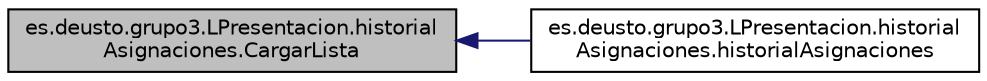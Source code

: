 digraph "es.deusto.grupo3.LPresentacion.historialAsignaciones.CargarLista"
{
  edge [fontname="Helvetica",fontsize="10",labelfontname="Helvetica",labelfontsize="10"];
  node [fontname="Helvetica",fontsize="10",shape=record];
  rankdir="LR";
  Node13 [label="es.deusto.grupo3.LPresentacion.historial\lAsignaciones.CargarLista",height=0.2,width=0.4,color="black", fillcolor="grey75", style="filled", fontcolor="black"];
  Node13 -> Node14 [dir="back",color="midnightblue",fontsize="10",style="solid",fontname="Helvetica"];
  Node14 [label="es.deusto.grupo3.LPresentacion.historial\lAsignaciones.historialAsignaciones",height=0.2,width=0.4,color="black", fillcolor="white", style="filled",URL="$classes_1_1deusto_1_1grupo3_1_1_l_presentacion_1_1historial_asignaciones.html#a0fabd5a67c59035e2d4eb08ed92fb19b"];
}
